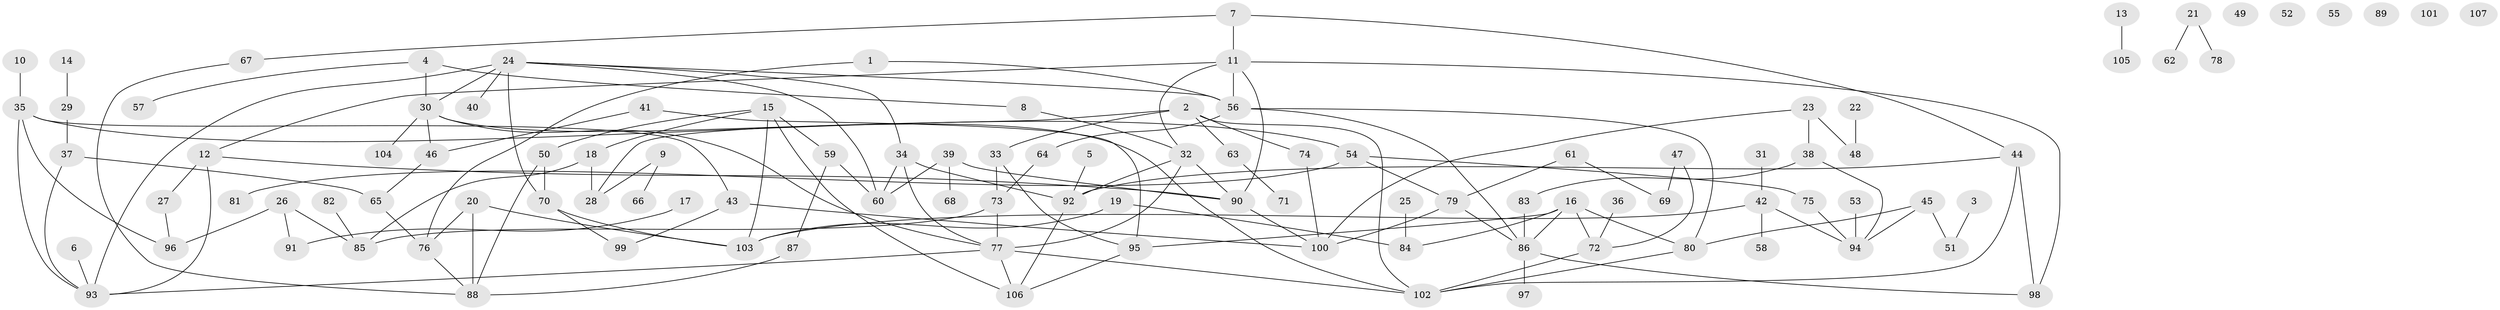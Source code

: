 // Generated by graph-tools (version 1.1) at 2025/39/03/09/25 04:39:44]
// undirected, 107 vertices, 147 edges
graph export_dot {
graph [start="1"]
  node [color=gray90,style=filled];
  1;
  2;
  3;
  4;
  5;
  6;
  7;
  8;
  9;
  10;
  11;
  12;
  13;
  14;
  15;
  16;
  17;
  18;
  19;
  20;
  21;
  22;
  23;
  24;
  25;
  26;
  27;
  28;
  29;
  30;
  31;
  32;
  33;
  34;
  35;
  36;
  37;
  38;
  39;
  40;
  41;
  42;
  43;
  44;
  45;
  46;
  47;
  48;
  49;
  50;
  51;
  52;
  53;
  54;
  55;
  56;
  57;
  58;
  59;
  60;
  61;
  62;
  63;
  64;
  65;
  66;
  67;
  68;
  69;
  70;
  71;
  72;
  73;
  74;
  75;
  76;
  77;
  78;
  79;
  80;
  81;
  82;
  83;
  84;
  85;
  86;
  87;
  88;
  89;
  90;
  91;
  92;
  93;
  94;
  95;
  96;
  97;
  98;
  99;
  100;
  101;
  102;
  103;
  104;
  105;
  106;
  107;
  1 -- 56;
  1 -- 76;
  2 -- 28;
  2 -- 33;
  2 -- 63;
  2 -- 74;
  2 -- 102;
  3 -- 51;
  4 -- 8;
  4 -- 30;
  4 -- 57;
  5 -- 92;
  6 -- 93;
  7 -- 11;
  7 -- 44;
  7 -- 67;
  8 -- 32;
  9 -- 28;
  9 -- 66;
  10 -- 35;
  11 -- 12;
  11 -- 32;
  11 -- 56;
  11 -- 90;
  11 -- 98;
  12 -- 27;
  12 -- 90;
  12 -- 93;
  13 -- 105;
  14 -- 29;
  15 -- 18;
  15 -- 50;
  15 -- 59;
  15 -- 103;
  15 -- 106;
  16 -- 72;
  16 -- 80;
  16 -- 84;
  16 -- 86;
  16 -- 95;
  17 -- 91;
  18 -- 28;
  18 -- 85;
  19 -- 84;
  19 -- 103;
  20 -- 76;
  20 -- 88;
  20 -- 103;
  21 -- 62;
  21 -- 78;
  22 -- 48;
  23 -- 38;
  23 -- 48;
  23 -- 100;
  24 -- 30;
  24 -- 34;
  24 -- 40;
  24 -- 56;
  24 -- 60;
  24 -- 70;
  24 -- 93;
  25 -- 84;
  26 -- 85;
  26 -- 91;
  26 -- 96;
  27 -- 96;
  29 -- 37;
  30 -- 46;
  30 -- 77;
  30 -- 102;
  30 -- 104;
  31 -- 42;
  32 -- 77;
  32 -- 90;
  32 -- 92;
  33 -- 73;
  33 -- 95;
  34 -- 60;
  34 -- 77;
  34 -- 92;
  35 -- 43;
  35 -- 54;
  35 -- 93;
  35 -- 96;
  36 -- 72;
  37 -- 65;
  37 -- 93;
  38 -- 83;
  38 -- 94;
  39 -- 60;
  39 -- 68;
  39 -- 90;
  41 -- 46;
  41 -- 95;
  42 -- 58;
  42 -- 94;
  42 -- 103;
  43 -- 99;
  43 -- 100;
  44 -- 92;
  44 -- 98;
  44 -- 102;
  45 -- 51;
  45 -- 80;
  45 -- 94;
  46 -- 65;
  47 -- 69;
  47 -- 72;
  50 -- 70;
  50 -- 88;
  53 -- 94;
  54 -- 75;
  54 -- 79;
  54 -- 81;
  56 -- 64;
  56 -- 80;
  56 -- 86;
  59 -- 60;
  59 -- 87;
  61 -- 69;
  61 -- 79;
  63 -- 71;
  64 -- 73;
  65 -- 76;
  67 -- 88;
  70 -- 99;
  70 -- 103;
  72 -- 102;
  73 -- 77;
  73 -- 85;
  74 -- 100;
  75 -- 94;
  76 -- 88;
  77 -- 93;
  77 -- 102;
  77 -- 106;
  79 -- 86;
  79 -- 100;
  80 -- 102;
  82 -- 85;
  83 -- 86;
  86 -- 97;
  86 -- 98;
  87 -- 88;
  90 -- 100;
  92 -- 106;
  95 -- 106;
}

